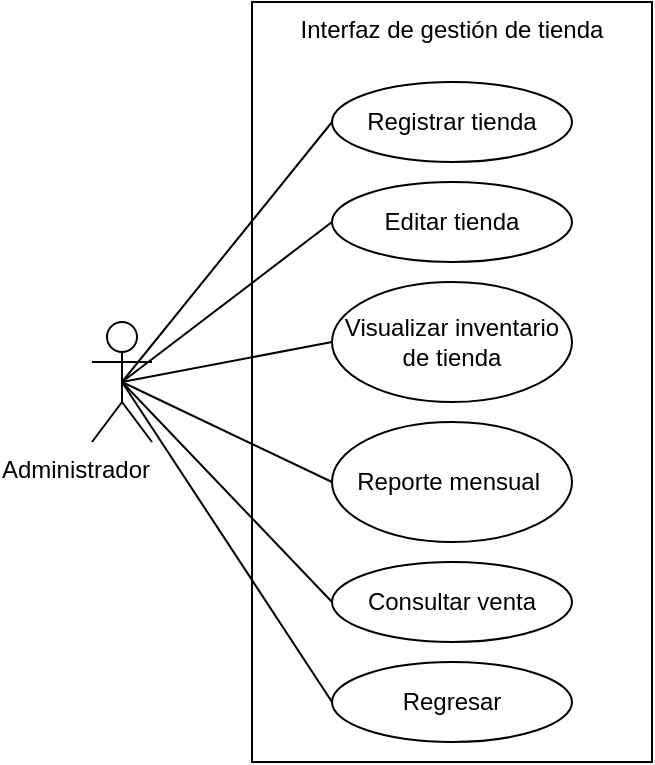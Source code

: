 <mxfile version="22.1.7" type="github">
  <diagram name="Página-1" id="5zGCKzqBrTAyiICmERQD">
    <mxGraphModel dx="1050" dy="522" grid="1" gridSize="10" guides="1" tooltips="1" connect="1" arrows="1" fold="1" page="1" pageScale="1" pageWidth="1169" pageHeight="827" math="0" shadow="0">
      <root>
        <mxCell id="0" />
        <mxCell id="1" parent="0" />
        <mxCell id="-1pCVeiDUaxidrH_djaG-1" value="Administrador" style="shape=umlActor;verticalLabelPosition=bottom;verticalAlign=top;html=1;outlineConnect=0;fillColor=none;align=right;" parent="1" vertex="1">
          <mxGeometry x="200" y="200" width="30" height="60" as="geometry" />
        </mxCell>
        <mxCell id="-1pCVeiDUaxidrH_djaG-2" value="Interfaz de gestión de tienda" style="rounded=0;whiteSpace=wrap;html=1;fillColor=none;verticalAlign=top;" parent="1" vertex="1">
          <mxGeometry x="280" y="40" width="200" height="380" as="geometry" />
        </mxCell>
        <mxCell id="-1pCVeiDUaxidrH_djaG-3" value="Editar tienda" style="ellipse;whiteSpace=wrap;html=1;fillColor=none;" parent="1" vertex="1">
          <mxGeometry x="320" y="130" width="120" height="40" as="geometry" />
        </mxCell>
        <mxCell id="-1pCVeiDUaxidrH_djaG-4" value="Registrar tienda" style="ellipse;whiteSpace=wrap;html=1;fillColor=none;" parent="1" vertex="1">
          <mxGeometry x="320" y="80" width="120" height="40" as="geometry" />
        </mxCell>
        <mxCell id="-1pCVeiDUaxidrH_djaG-5" value="Visualizar inventario de tienda" style="ellipse;whiteSpace=wrap;html=1;fillColor=none;verticalAlign=middle;" parent="1" vertex="1">
          <mxGeometry x="320" y="180" width="120" height="60" as="geometry" />
        </mxCell>
        <mxCell id="-1pCVeiDUaxidrH_djaG-6" value="Reporte mensual&amp;nbsp;" style="ellipse;whiteSpace=wrap;html=1;fillColor=none;" parent="1" vertex="1">
          <mxGeometry x="320" y="250" width="120" height="60" as="geometry" />
        </mxCell>
        <mxCell id="-1pCVeiDUaxidrH_djaG-8" value="Consultar venta" style="ellipse;whiteSpace=wrap;html=1;fillColor=none;" parent="1" vertex="1">
          <mxGeometry x="320" y="320" width="120" height="40" as="geometry" />
        </mxCell>
        <mxCell id="-1pCVeiDUaxidrH_djaG-10" value="Regresar" style="ellipse;whiteSpace=wrap;html=1;fillColor=none;" parent="1" vertex="1">
          <mxGeometry x="320" y="370" width="120" height="40" as="geometry" />
        </mxCell>
        <mxCell id="-1pCVeiDUaxidrH_djaG-11" value="" style="endArrow=none;html=1;rounded=0;exitX=0.5;exitY=0.5;exitDx=0;exitDy=0;exitPerimeter=0;entryX=0;entryY=0.5;entryDx=0;entryDy=0;" parent="1" source="-1pCVeiDUaxidrH_djaG-1" target="-1pCVeiDUaxidrH_djaG-4" edge="1">
          <mxGeometry width="50" height="50" relative="1" as="geometry">
            <mxPoint x="210" y="150" as="sourcePoint" />
            <mxPoint x="260" y="100" as="targetPoint" />
          </mxGeometry>
        </mxCell>
        <mxCell id="-1pCVeiDUaxidrH_djaG-12" value="" style="endArrow=none;html=1;rounded=0;exitX=0.5;exitY=0.5;exitDx=0;exitDy=0;exitPerimeter=0;entryX=0;entryY=0.5;entryDx=0;entryDy=0;" parent="1" source="-1pCVeiDUaxidrH_djaG-1" target="-1pCVeiDUaxidrH_djaG-3" edge="1">
          <mxGeometry width="50" height="50" relative="1" as="geometry">
            <mxPoint x="225" y="240" as="sourcePoint" />
            <mxPoint x="330" y="80" as="targetPoint" />
          </mxGeometry>
        </mxCell>
        <mxCell id="-1pCVeiDUaxidrH_djaG-13" value="" style="endArrow=none;html=1;rounded=0;exitX=0.5;exitY=0.5;exitDx=0;exitDy=0;exitPerimeter=0;entryX=0;entryY=0.5;entryDx=0;entryDy=0;" parent="1" source="-1pCVeiDUaxidrH_djaG-1" target="-1pCVeiDUaxidrH_djaG-5" edge="1">
          <mxGeometry width="50" height="50" relative="1" as="geometry">
            <mxPoint x="225" y="240" as="sourcePoint" />
            <mxPoint x="330" y="130" as="targetPoint" />
          </mxGeometry>
        </mxCell>
        <mxCell id="-1pCVeiDUaxidrH_djaG-14" value="" style="endArrow=none;html=1;rounded=0;exitX=0.5;exitY=0.5;exitDx=0;exitDy=0;exitPerimeter=0;entryX=0;entryY=0.5;entryDx=0;entryDy=0;" parent="1" source="-1pCVeiDUaxidrH_djaG-1" target="-1pCVeiDUaxidrH_djaG-6" edge="1">
          <mxGeometry width="50" height="50" relative="1" as="geometry">
            <mxPoint x="225" y="240" as="sourcePoint" />
            <mxPoint x="330" y="190" as="targetPoint" />
          </mxGeometry>
        </mxCell>
        <mxCell id="-1pCVeiDUaxidrH_djaG-16" value="" style="endArrow=none;html=1;rounded=0;exitX=0.5;exitY=0.5;exitDx=0;exitDy=0;exitPerimeter=0;entryX=0;entryY=0.5;entryDx=0;entryDy=0;" parent="1" source="-1pCVeiDUaxidrH_djaG-1" target="-1pCVeiDUaxidrH_djaG-8" edge="1">
          <mxGeometry width="50" height="50" relative="1" as="geometry">
            <mxPoint x="225" y="240" as="sourcePoint" />
            <mxPoint x="330" y="320" as="targetPoint" />
          </mxGeometry>
        </mxCell>
        <mxCell id="-1pCVeiDUaxidrH_djaG-17" value="" style="endArrow=none;html=1;rounded=0;exitX=0.5;exitY=0.5;exitDx=0;exitDy=0;exitPerimeter=0;entryX=0;entryY=0.5;entryDx=0;entryDy=0;" parent="1" source="-1pCVeiDUaxidrH_djaG-1" target="-1pCVeiDUaxidrH_djaG-10" edge="1">
          <mxGeometry width="50" height="50" relative="1" as="geometry">
            <mxPoint x="225" y="240" as="sourcePoint" />
            <mxPoint x="330" y="370" as="targetPoint" />
          </mxGeometry>
        </mxCell>
      </root>
    </mxGraphModel>
  </diagram>
</mxfile>
